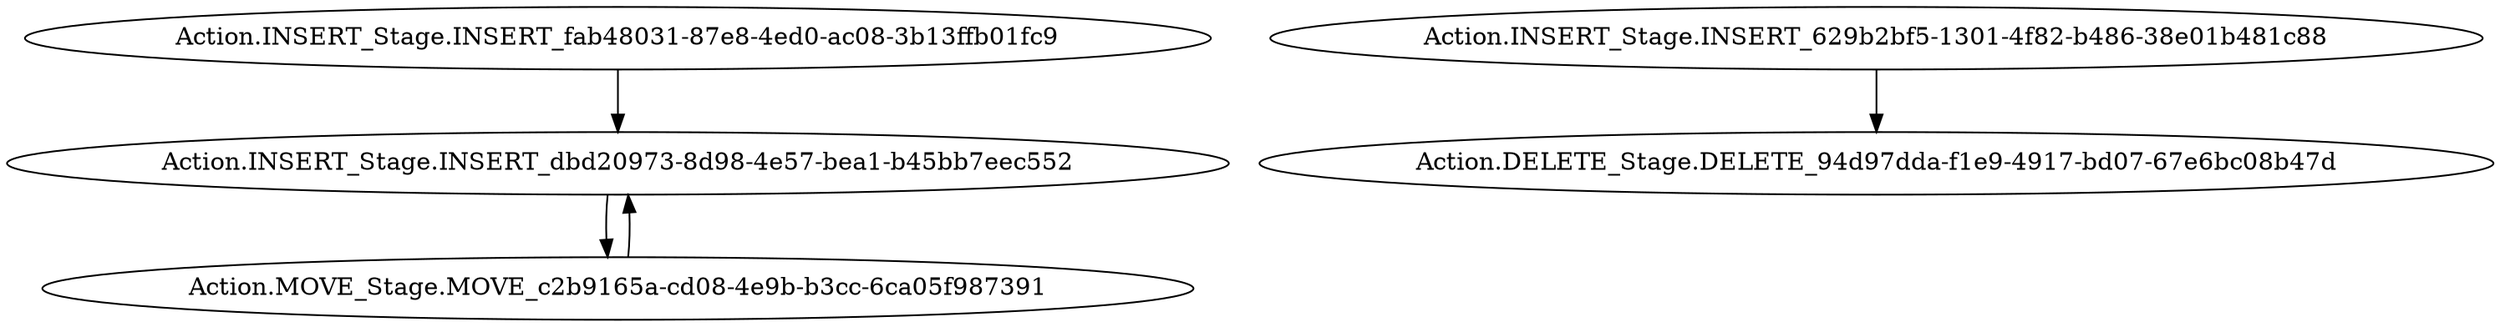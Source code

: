 strict digraph  {
"Action.INSERT_Stage.INSERT_fab48031-87e8-4ed0-ac08-3b13ffb01fc9";
"Action.MOVE_Stage.MOVE_c2b9165a-cd08-4e9b-b3cc-6ca05f987391";
"Action.INSERT_Stage.INSERT_dbd20973-8d98-4e57-bea1-b45bb7eec552";
"Action.INSERT_Stage.INSERT_629b2bf5-1301-4f82-b486-38e01b481c88";
"Action.DELETE_Stage.DELETE_94d97dda-f1e9-4917-bd07-67e6bc08b47d";
"Action.INSERT_Stage.INSERT_fab48031-87e8-4ed0-ac08-3b13ffb01fc9" -> "Action.INSERT_Stage.INSERT_dbd20973-8d98-4e57-bea1-b45bb7eec552";
"Action.MOVE_Stage.MOVE_c2b9165a-cd08-4e9b-b3cc-6ca05f987391" -> "Action.INSERT_Stage.INSERT_dbd20973-8d98-4e57-bea1-b45bb7eec552";
"Action.INSERT_Stage.INSERT_dbd20973-8d98-4e57-bea1-b45bb7eec552" -> "Action.MOVE_Stage.MOVE_c2b9165a-cd08-4e9b-b3cc-6ca05f987391";
"Action.INSERT_Stage.INSERT_629b2bf5-1301-4f82-b486-38e01b481c88" -> "Action.DELETE_Stage.DELETE_94d97dda-f1e9-4917-bd07-67e6bc08b47d";
}
